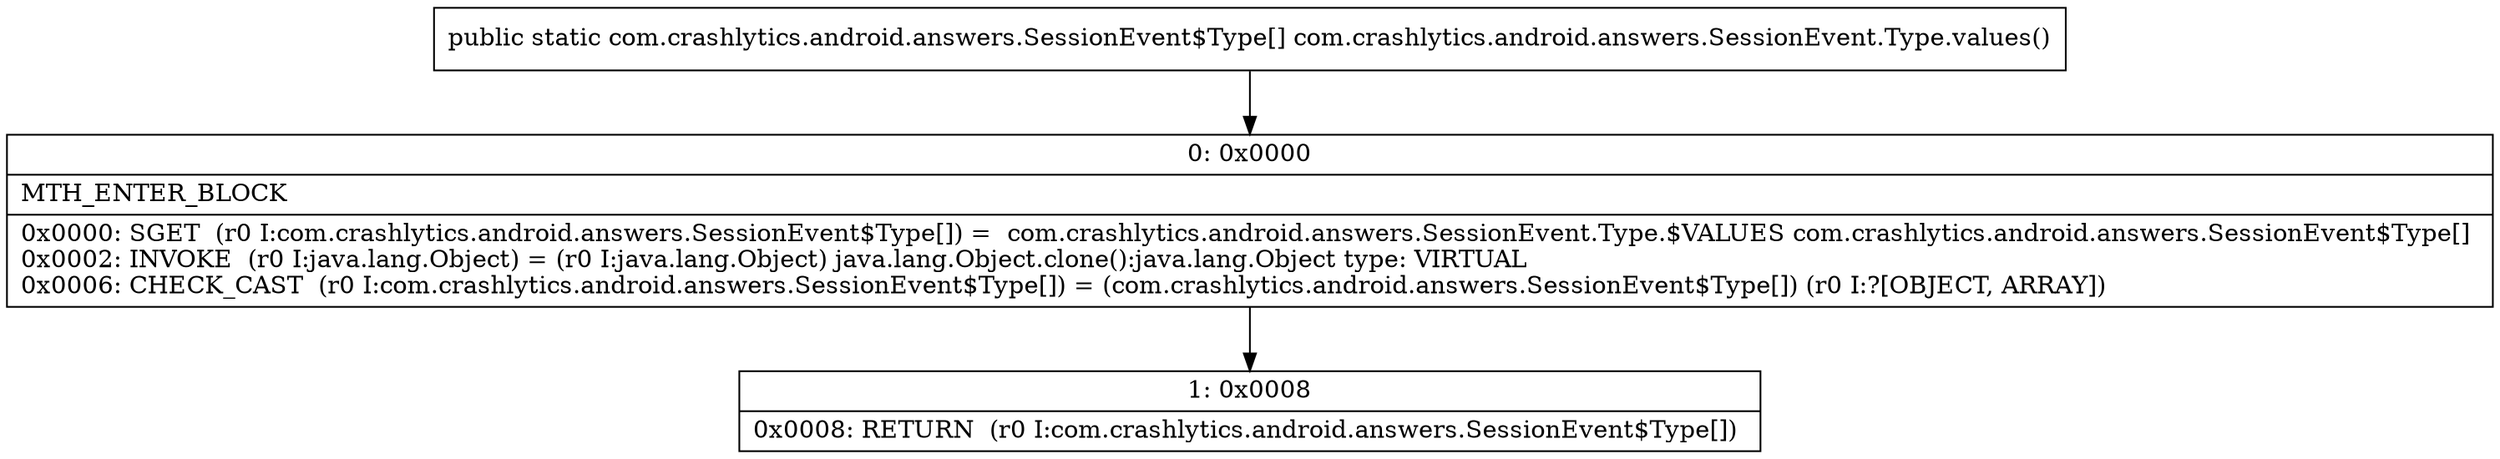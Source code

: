 digraph "CFG forcom.crashlytics.android.answers.SessionEvent.Type.values()[Lcom\/crashlytics\/android\/answers\/SessionEvent$Type;" {
Node_0 [shape=record,label="{0\:\ 0x0000|MTH_ENTER_BLOCK\l|0x0000: SGET  (r0 I:com.crashlytics.android.answers.SessionEvent$Type[]) =  com.crashlytics.android.answers.SessionEvent.Type.$VALUES com.crashlytics.android.answers.SessionEvent$Type[] \l0x0002: INVOKE  (r0 I:java.lang.Object) = (r0 I:java.lang.Object) java.lang.Object.clone():java.lang.Object type: VIRTUAL \l0x0006: CHECK_CAST  (r0 I:com.crashlytics.android.answers.SessionEvent$Type[]) = (com.crashlytics.android.answers.SessionEvent$Type[]) (r0 I:?[OBJECT, ARRAY]) \l}"];
Node_1 [shape=record,label="{1\:\ 0x0008|0x0008: RETURN  (r0 I:com.crashlytics.android.answers.SessionEvent$Type[]) \l}"];
MethodNode[shape=record,label="{public static com.crashlytics.android.answers.SessionEvent$Type[] com.crashlytics.android.answers.SessionEvent.Type.values() }"];
MethodNode -> Node_0;
Node_0 -> Node_1;
}

